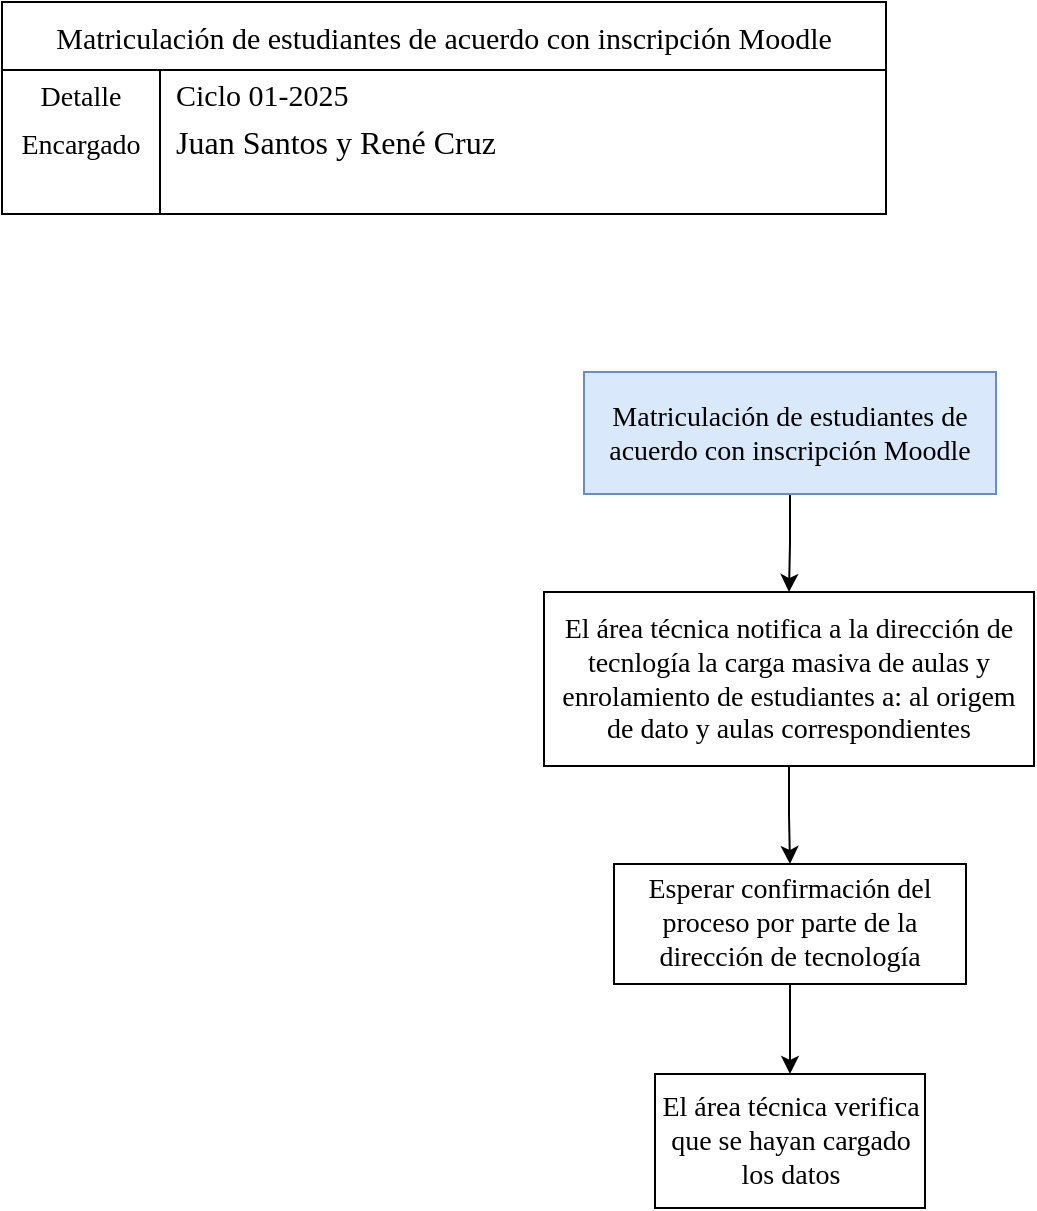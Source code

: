 <mxfile version="28.0.6">
  <diagram name="Página-1" id="74vTKgl5Y_9vHZwGiYRj">
    <mxGraphModel dx="1426" dy="841" grid="0" gridSize="10" guides="1" tooltips="1" connect="1" arrows="1" fold="1" page="1" pageScale="1" pageWidth="827" pageHeight="1169" math="0" shadow="0">
      <root>
        <mxCell id="0" />
        <mxCell id="1" parent="0" />
        <mxCell id="eIDMIsG-zKwKHqJUIUYB-36" value="Matriculación de estudiantes de acuerdo con inscripción Moodle" style="shape=table;startSize=34;container=1;collapsible=0;childLayout=tableLayout;fixedRows=1;rowLines=0;fontStyle=0;fontSize=15;fontFamily=Times New Roman;" vertex="1" parent="1">
          <mxGeometry x="30" y="30" width="442" height="106" as="geometry" />
        </mxCell>
        <mxCell id="eIDMIsG-zKwKHqJUIUYB-37" value="" style="shape=tableRow;horizontal=0;startSize=0;swimlaneHead=0;swimlaneBody=0;top=0;left=0;bottom=0;right=0;collapsible=0;dropTarget=0;fillColor=none;points=[[0,0.5],[1,0.5]];portConstraint=eastwest;strokeColor=inherit;fontSize=16;fontFamily=Times New Roman;" vertex="1" parent="eIDMIsG-zKwKHqJUIUYB-36">
          <mxGeometry y="34" width="442" height="20" as="geometry" />
        </mxCell>
        <mxCell id="eIDMIsG-zKwKHqJUIUYB-38" value="&lt;font style=&quot;font-size: 14px;&quot;&gt;Detalle&lt;/font&gt;&lt;div&gt;&lt;br&gt;&lt;/div&gt;" style="shape=partialRectangle;html=1;whiteSpace=wrap;connectable=0;fillColor=none;top=0;left=0;bottom=0;right=0;overflow=hidden;pointerEvents=1;strokeColor=inherit;fontSize=16;fontFamily=Times New Roman;" vertex="1" parent="eIDMIsG-zKwKHqJUIUYB-37">
          <mxGeometry width="79" height="20" as="geometry">
            <mxRectangle width="79" height="20" as="alternateBounds" />
          </mxGeometry>
        </mxCell>
        <mxCell id="eIDMIsG-zKwKHqJUIUYB-39" value="&lt;font style=&quot;font-size: 15px;&quot;&gt;Ciclo 01-2025&lt;/font&gt;" style="shape=partialRectangle;html=1;whiteSpace=wrap;connectable=0;fillColor=none;top=0;left=0;bottom=0;right=0;align=left;spacingLeft=6;overflow=hidden;strokeColor=inherit;fontSize=16;fontFamily=Times New Roman;" vertex="1" parent="eIDMIsG-zKwKHqJUIUYB-37">
          <mxGeometry x="79" width="363" height="20" as="geometry">
            <mxRectangle width="363" height="20" as="alternateBounds" />
          </mxGeometry>
        </mxCell>
        <mxCell id="eIDMIsG-zKwKHqJUIUYB-40" value="" style="shape=tableRow;horizontal=0;startSize=0;swimlaneHead=0;swimlaneBody=0;top=0;left=0;bottom=0;right=0;collapsible=0;dropTarget=0;fillColor=none;points=[[0,0.5],[1,0.5]];portConstraint=eastwest;strokeColor=inherit;fontSize=16;fontFamily=Times New Roman;" vertex="1" parent="eIDMIsG-zKwKHqJUIUYB-36">
          <mxGeometry y="54" width="442" height="32" as="geometry" />
        </mxCell>
        <mxCell id="eIDMIsG-zKwKHqJUIUYB-41" value="&lt;font style=&quot;font-size: 14px;&quot;&gt;Encargado&lt;/font&gt;" style="shape=partialRectangle;html=1;whiteSpace=wrap;connectable=0;fillColor=none;top=0;left=0;bottom=0;right=0;overflow=hidden;strokeColor=inherit;fontSize=16;fontFamily=Times New Roman;" vertex="1" parent="eIDMIsG-zKwKHqJUIUYB-40">
          <mxGeometry width="79" height="32" as="geometry">
            <mxRectangle width="79" height="32" as="alternateBounds" />
          </mxGeometry>
        </mxCell>
        <mxCell id="eIDMIsG-zKwKHqJUIUYB-42" value="Juan Santos y René Cruz" style="shape=partialRectangle;html=1;whiteSpace=wrap;connectable=0;fillColor=none;top=0;left=0;bottom=0;right=0;align=left;spacingLeft=6;overflow=hidden;strokeColor=inherit;fontSize=16;fontFamily=Times New Roman;" vertex="1" parent="eIDMIsG-zKwKHqJUIUYB-40">
          <mxGeometry x="79" width="363" height="32" as="geometry">
            <mxRectangle width="363" height="32" as="alternateBounds" />
          </mxGeometry>
        </mxCell>
        <mxCell id="eIDMIsG-zKwKHqJUIUYB-43" value="" style="shape=tableRow;horizontal=0;startSize=0;swimlaneHead=0;swimlaneBody=0;top=0;left=0;bottom=0;right=0;collapsible=0;dropTarget=0;fillColor=none;points=[[0,0.5],[1,0.5]];portConstraint=eastwest;strokeColor=inherit;fontSize=16;fontFamily=Times New Roman;" vertex="1" parent="eIDMIsG-zKwKHqJUIUYB-36">
          <mxGeometry y="86" width="442" height="20" as="geometry" />
        </mxCell>
        <mxCell id="eIDMIsG-zKwKHqJUIUYB-44" value="" style="shape=partialRectangle;html=1;whiteSpace=wrap;connectable=0;fillColor=none;top=0;left=0;bottom=0;right=0;overflow=hidden;strokeColor=inherit;fontSize=16;fontFamily=Times New Roman;" vertex="1" parent="eIDMIsG-zKwKHqJUIUYB-43">
          <mxGeometry width="79" height="20" as="geometry">
            <mxRectangle width="79" height="20" as="alternateBounds" />
          </mxGeometry>
        </mxCell>
        <mxCell id="eIDMIsG-zKwKHqJUIUYB-45" value="" style="shape=partialRectangle;html=1;whiteSpace=wrap;connectable=0;fillColor=none;top=0;left=0;bottom=0;right=0;align=left;spacingLeft=6;overflow=hidden;strokeColor=inherit;fontSize=16;fontFamily=Times New Roman;" vertex="1" parent="eIDMIsG-zKwKHqJUIUYB-43">
          <mxGeometry x="79" width="363" height="20" as="geometry">
            <mxRectangle width="363" height="20" as="alternateBounds" />
          </mxGeometry>
        </mxCell>
        <mxCell id="eIDMIsG-zKwKHqJUIUYB-46" value="" style="edgeStyle=orthogonalEdgeStyle;rounded=0;orthogonalLoop=1;jettySize=auto;html=1;" edge="1" parent="1" source="eIDMIsG-zKwKHqJUIUYB-47" target="eIDMIsG-zKwKHqJUIUYB-49">
          <mxGeometry relative="1" as="geometry" />
        </mxCell>
        <mxCell id="eIDMIsG-zKwKHqJUIUYB-47" value="&lt;font&gt;Matriculación de estudiantes de acuerdo con inscripción Moodle&lt;/font&gt;" style="rounded=0;whiteSpace=wrap;html=1;fillColor=#dae8fc;strokeColor=#6c8ebf;fontFamily=Times New Roman;fontSize=14;" vertex="1" parent="1">
          <mxGeometry x="321" y="215" width="206" height="61" as="geometry" />
        </mxCell>
        <mxCell id="eIDMIsG-zKwKHqJUIUYB-48" value="" style="edgeStyle=orthogonalEdgeStyle;rounded=0;orthogonalLoop=1;jettySize=auto;html=1;" edge="1" parent="1" source="eIDMIsG-zKwKHqJUIUYB-49" target="eIDMIsG-zKwKHqJUIUYB-51">
          <mxGeometry relative="1" as="geometry" />
        </mxCell>
        <mxCell id="eIDMIsG-zKwKHqJUIUYB-49" value="El área técnica notifica a la dirección de tecnlogía la carga masiva de aulas y enrolamiento de estudiantes a: al origem de dato y aulas correspondientes" style="whiteSpace=wrap;html=1;fontSize=14;fontFamily=Times New Roman;rounded=0;" vertex="1" parent="1">
          <mxGeometry x="301" y="325" width="245" height="87" as="geometry" />
        </mxCell>
        <mxCell id="eIDMIsG-zKwKHqJUIUYB-50" value="" style="edgeStyle=orthogonalEdgeStyle;rounded=0;orthogonalLoop=1;jettySize=auto;html=1;" edge="1" parent="1" source="eIDMIsG-zKwKHqJUIUYB-51" target="eIDMIsG-zKwKHqJUIUYB-52">
          <mxGeometry relative="1" as="geometry" />
        </mxCell>
        <mxCell id="eIDMIsG-zKwKHqJUIUYB-51" value="Esperar confirmación del proceso por parte de la dirección de tecnología" style="whiteSpace=wrap;html=1;fontSize=14;fontFamily=Times New Roman;rounded=0;" vertex="1" parent="1">
          <mxGeometry x="336" y="461" width="176" height="60" as="geometry" />
        </mxCell>
        <mxCell id="eIDMIsG-zKwKHqJUIUYB-52" value="El área técnica verifica que se hayan cargado los datos" style="whiteSpace=wrap;html=1;fontSize=14;fontFamily=Times New Roman;rounded=0;" vertex="1" parent="1">
          <mxGeometry x="356.5" y="566" width="135" height="67" as="geometry" />
        </mxCell>
      </root>
    </mxGraphModel>
  </diagram>
</mxfile>
